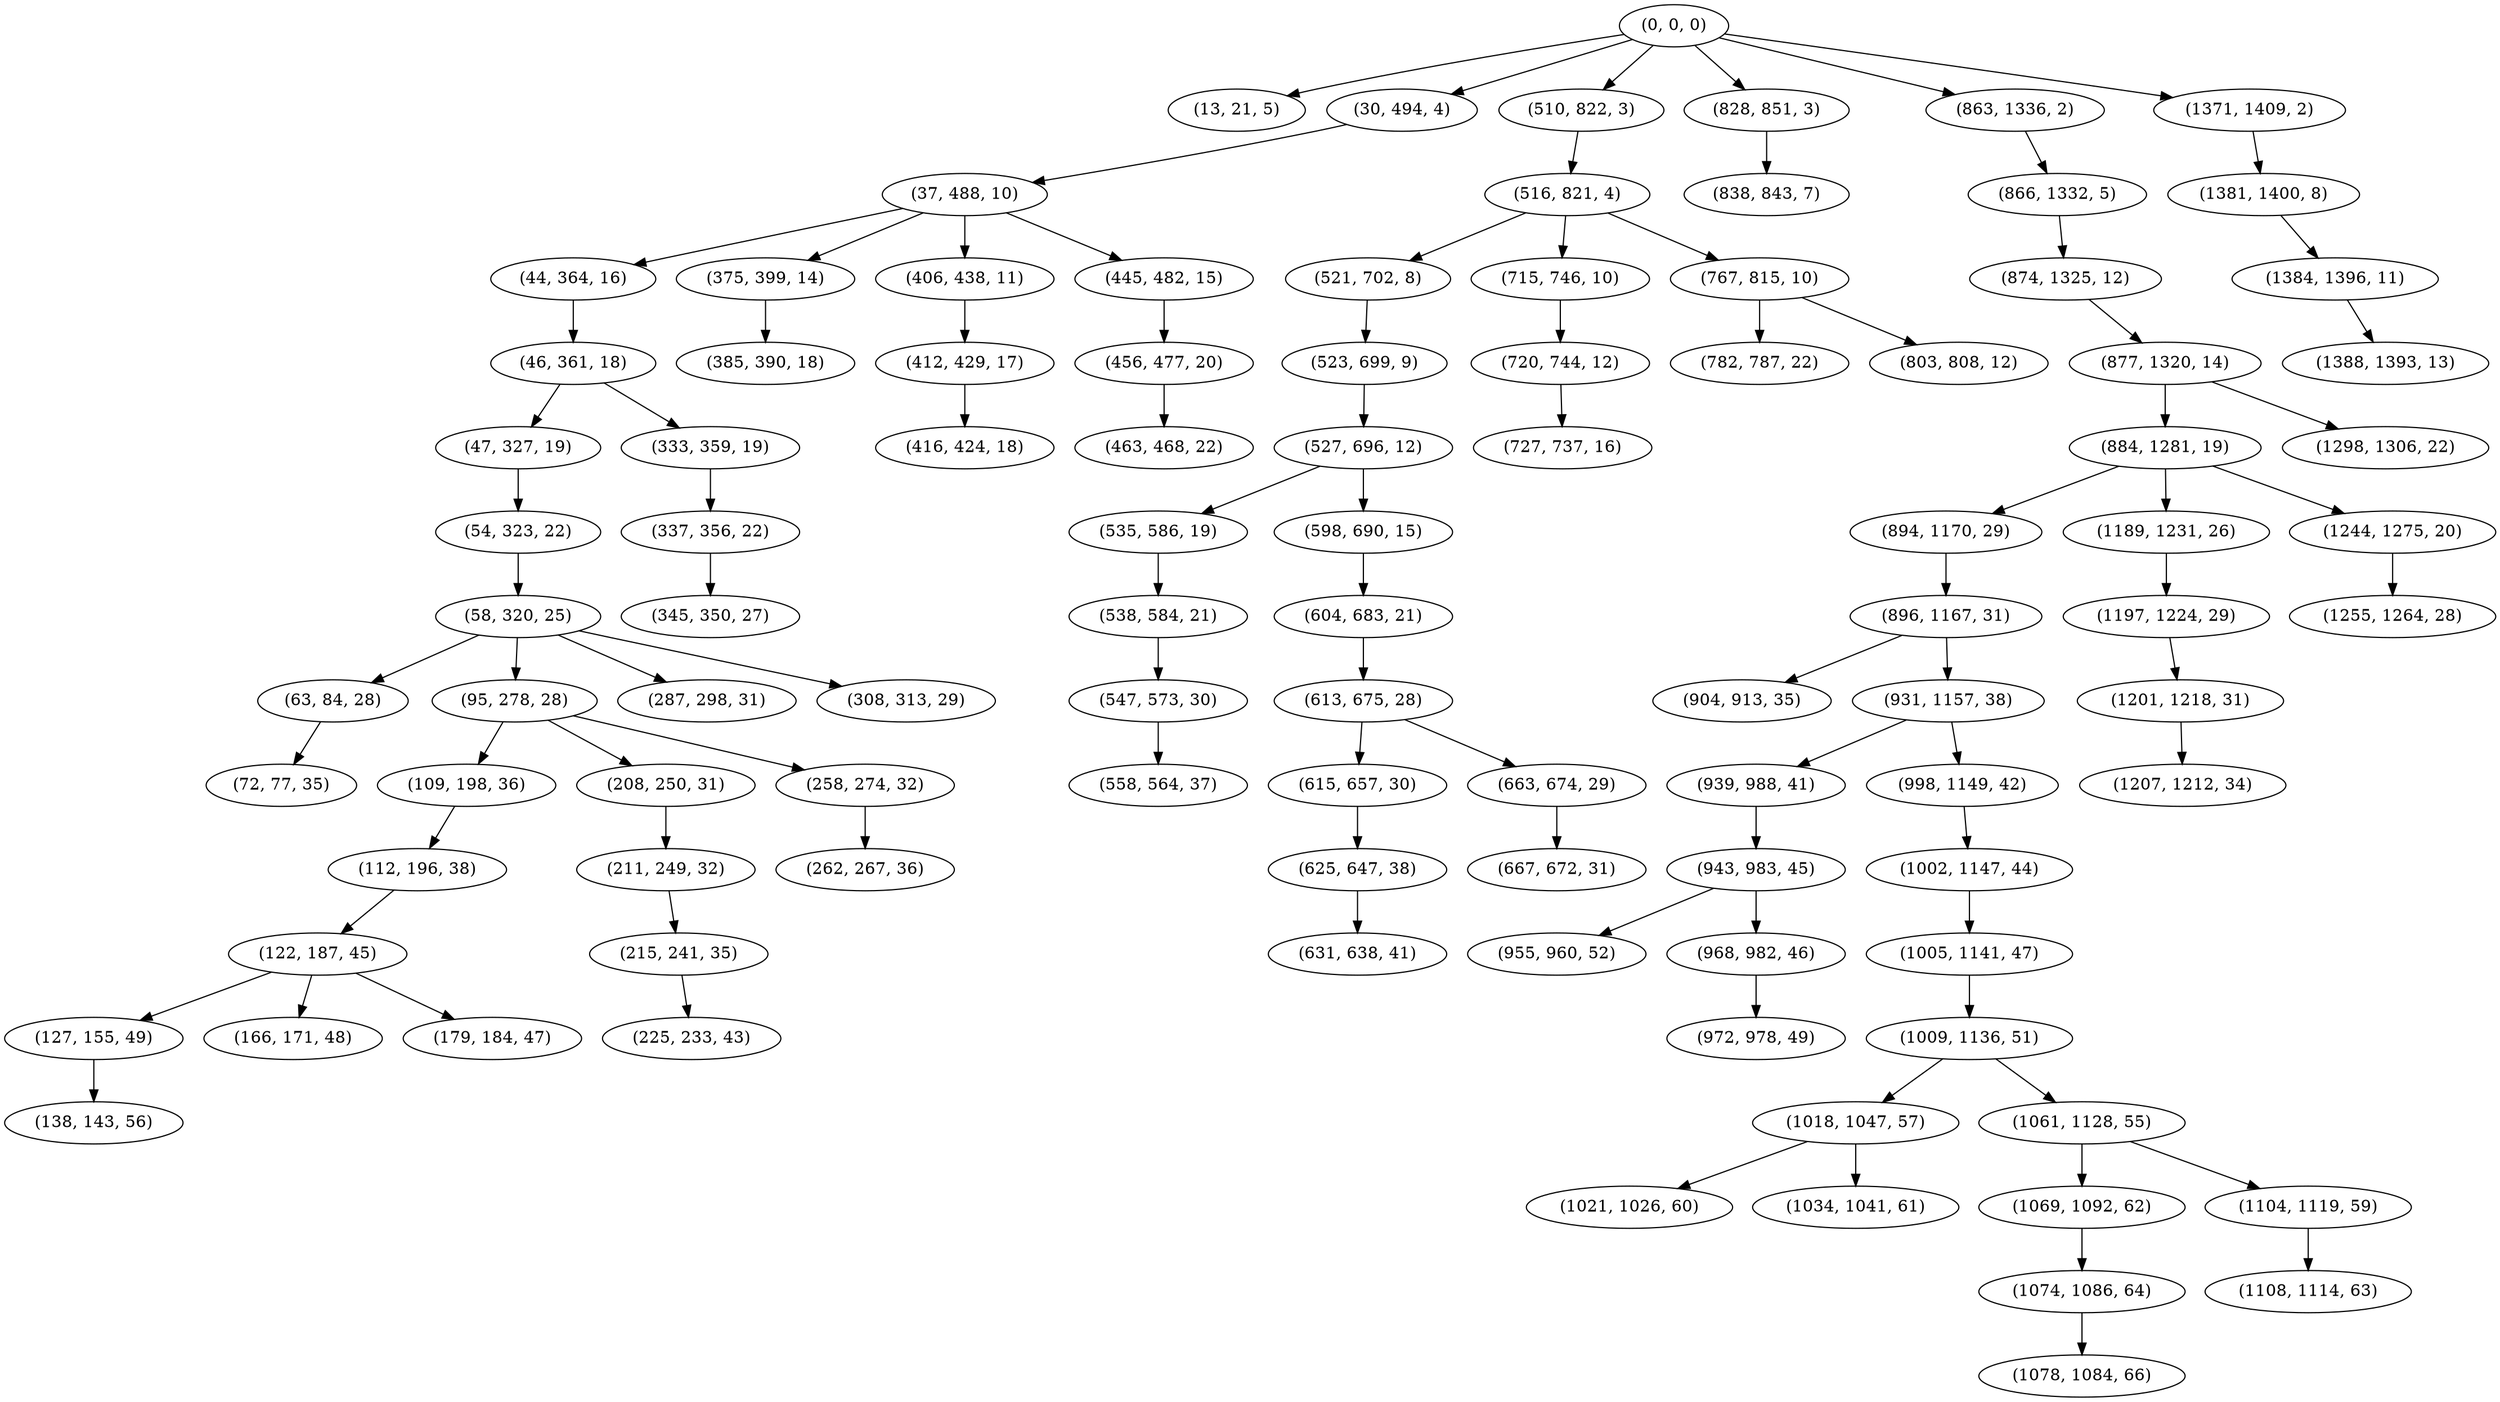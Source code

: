 digraph tree {
    "(0, 0, 0)";
    "(13, 21, 5)";
    "(30, 494, 4)";
    "(37, 488, 10)";
    "(44, 364, 16)";
    "(46, 361, 18)";
    "(47, 327, 19)";
    "(54, 323, 22)";
    "(58, 320, 25)";
    "(63, 84, 28)";
    "(72, 77, 35)";
    "(95, 278, 28)";
    "(109, 198, 36)";
    "(112, 196, 38)";
    "(122, 187, 45)";
    "(127, 155, 49)";
    "(138, 143, 56)";
    "(166, 171, 48)";
    "(179, 184, 47)";
    "(208, 250, 31)";
    "(211, 249, 32)";
    "(215, 241, 35)";
    "(225, 233, 43)";
    "(258, 274, 32)";
    "(262, 267, 36)";
    "(287, 298, 31)";
    "(308, 313, 29)";
    "(333, 359, 19)";
    "(337, 356, 22)";
    "(345, 350, 27)";
    "(375, 399, 14)";
    "(385, 390, 18)";
    "(406, 438, 11)";
    "(412, 429, 17)";
    "(416, 424, 18)";
    "(445, 482, 15)";
    "(456, 477, 20)";
    "(463, 468, 22)";
    "(510, 822, 3)";
    "(516, 821, 4)";
    "(521, 702, 8)";
    "(523, 699, 9)";
    "(527, 696, 12)";
    "(535, 586, 19)";
    "(538, 584, 21)";
    "(547, 573, 30)";
    "(558, 564, 37)";
    "(598, 690, 15)";
    "(604, 683, 21)";
    "(613, 675, 28)";
    "(615, 657, 30)";
    "(625, 647, 38)";
    "(631, 638, 41)";
    "(663, 674, 29)";
    "(667, 672, 31)";
    "(715, 746, 10)";
    "(720, 744, 12)";
    "(727, 737, 16)";
    "(767, 815, 10)";
    "(782, 787, 22)";
    "(803, 808, 12)";
    "(828, 851, 3)";
    "(838, 843, 7)";
    "(863, 1336, 2)";
    "(866, 1332, 5)";
    "(874, 1325, 12)";
    "(877, 1320, 14)";
    "(884, 1281, 19)";
    "(894, 1170, 29)";
    "(896, 1167, 31)";
    "(904, 913, 35)";
    "(931, 1157, 38)";
    "(939, 988, 41)";
    "(943, 983, 45)";
    "(955, 960, 52)";
    "(968, 982, 46)";
    "(972, 978, 49)";
    "(998, 1149, 42)";
    "(1002, 1147, 44)";
    "(1005, 1141, 47)";
    "(1009, 1136, 51)";
    "(1018, 1047, 57)";
    "(1021, 1026, 60)";
    "(1034, 1041, 61)";
    "(1061, 1128, 55)";
    "(1069, 1092, 62)";
    "(1074, 1086, 64)";
    "(1078, 1084, 66)";
    "(1104, 1119, 59)";
    "(1108, 1114, 63)";
    "(1189, 1231, 26)";
    "(1197, 1224, 29)";
    "(1201, 1218, 31)";
    "(1207, 1212, 34)";
    "(1244, 1275, 20)";
    "(1255, 1264, 28)";
    "(1298, 1306, 22)";
    "(1371, 1409, 2)";
    "(1381, 1400, 8)";
    "(1384, 1396, 11)";
    "(1388, 1393, 13)";
    "(0, 0, 0)" -> "(13, 21, 5)";
    "(0, 0, 0)" -> "(30, 494, 4)";
    "(0, 0, 0)" -> "(510, 822, 3)";
    "(0, 0, 0)" -> "(828, 851, 3)";
    "(0, 0, 0)" -> "(863, 1336, 2)";
    "(0, 0, 0)" -> "(1371, 1409, 2)";
    "(30, 494, 4)" -> "(37, 488, 10)";
    "(37, 488, 10)" -> "(44, 364, 16)";
    "(37, 488, 10)" -> "(375, 399, 14)";
    "(37, 488, 10)" -> "(406, 438, 11)";
    "(37, 488, 10)" -> "(445, 482, 15)";
    "(44, 364, 16)" -> "(46, 361, 18)";
    "(46, 361, 18)" -> "(47, 327, 19)";
    "(46, 361, 18)" -> "(333, 359, 19)";
    "(47, 327, 19)" -> "(54, 323, 22)";
    "(54, 323, 22)" -> "(58, 320, 25)";
    "(58, 320, 25)" -> "(63, 84, 28)";
    "(58, 320, 25)" -> "(95, 278, 28)";
    "(58, 320, 25)" -> "(287, 298, 31)";
    "(58, 320, 25)" -> "(308, 313, 29)";
    "(63, 84, 28)" -> "(72, 77, 35)";
    "(95, 278, 28)" -> "(109, 198, 36)";
    "(95, 278, 28)" -> "(208, 250, 31)";
    "(95, 278, 28)" -> "(258, 274, 32)";
    "(109, 198, 36)" -> "(112, 196, 38)";
    "(112, 196, 38)" -> "(122, 187, 45)";
    "(122, 187, 45)" -> "(127, 155, 49)";
    "(122, 187, 45)" -> "(166, 171, 48)";
    "(122, 187, 45)" -> "(179, 184, 47)";
    "(127, 155, 49)" -> "(138, 143, 56)";
    "(208, 250, 31)" -> "(211, 249, 32)";
    "(211, 249, 32)" -> "(215, 241, 35)";
    "(215, 241, 35)" -> "(225, 233, 43)";
    "(258, 274, 32)" -> "(262, 267, 36)";
    "(333, 359, 19)" -> "(337, 356, 22)";
    "(337, 356, 22)" -> "(345, 350, 27)";
    "(375, 399, 14)" -> "(385, 390, 18)";
    "(406, 438, 11)" -> "(412, 429, 17)";
    "(412, 429, 17)" -> "(416, 424, 18)";
    "(445, 482, 15)" -> "(456, 477, 20)";
    "(456, 477, 20)" -> "(463, 468, 22)";
    "(510, 822, 3)" -> "(516, 821, 4)";
    "(516, 821, 4)" -> "(521, 702, 8)";
    "(516, 821, 4)" -> "(715, 746, 10)";
    "(516, 821, 4)" -> "(767, 815, 10)";
    "(521, 702, 8)" -> "(523, 699, 9)";
    "(523, 699, 9)" -> "(527, 696, 12)";
    "(527, 696, 12)" -> "(535, 586, 19)";
    "(527, 696, 12)" -> "(598, 690, 15)";
    "(535, 586, 19)" -> "(538, 584, 21)";
    "(538, 584, 21)" -> "(547, 573, 30)";
    "(547, 573, 30)" -> "(558, 564, 37)";
    "(598, 690, 15)" -> "(604, 683, 21)";
    "(604, 683, 21)" -> "(613, 675, 28)";
    "(613, 675, 28)" -> "(615, 657, 30)";
    "(613, 675, 28)" -> "(663, 674, 29)";
    "(615, 657, 30)" -> "(625, 647, 38)";
    "(625, 647, 38)" -> "(631, 638, 41)";
    "(663, 674, 29)" -> "(667, 672, 31)";
    "(715, 746, 10)" -> "(720, 744, 12)";
    "(720, 744, 12)" -> "(727, 737, 16)";
    "(767, 815, 10)" -> "(782, 787, 22)";
    "(767, 815, 10)" -> "(803, 808, 12)";
    "(828, 851, 3)" -> "(838, 843, 7)";
    "(863, 1336, 2)" -> "(866, 1332, 5)";
    "(866, 1332, 5)" -> "(874, 1325, 12)";
    "(874, 1325, 12)" -> "(877, 1320, 14)";
    "(877, 1320, 14)" -> "(884, 1281, 19)";
    "(877, 1320, 14)" -> "(1298, 1306, 22)";
    "(884, 1281, 19)" -> "(894, 1170, 29)";
    "(884, 1281, 19)" -> "(1189, 1231, 26)";
    "(884, 1281, 19)" -> "(1244, 1275, 20)";
    "(894, 1170, 29)" -> "(896, 1167, 31)";
    "(896, 1167, 31)" -> "(904, 913, 35)";
    "(896, 1167, 31)" -> "(931, 1157, 38)";
    "(931, 1157, 38)" -> "(939, 988, 41)";
    "(931, 1157, 38)" -> "(998, 1149, 42)";
    "(939, 988, 41)" -> "(943, 983, 45)";
    "(943, 983, 45)" -> "(955, 960, 52)";
    "(943, 983, 45)" -> "(968, 982, 46)";
    "(968, 982, 46)" -> "(972, 978, 49)";
    "(998, 1149, 42)" -> "(1002, 1147, 44)";
    "(1002, 1147, 44)" -> "(1005, 1141, 47)";
    "(1005, 1141, 47)" -> "(1009, 1136, 51)";
    "(1009, 1136, 51)" -> "(1018, 1047, 57)";
    "(1009, 1136, 51)" -> "(1061, 1128, 55)";
    "(1018, 1047, 57)" -> "(1021, 1026, 60)";
    "(1018, 1047, 57)" -> "(1034, 1041, 61)";
    "(1061, 1128, 55)" -> "(1069, 1092, 62)";
    "(1061, 1128, 55)" -> "(1104, 1119, 59)";
    "(1069, 1092, 62)" -> "(1074, 1086, 64)";
    "(1074, 1086, 64)" -> "(1078, 1084, 66)";
    "(1104, 1119, 59)" -> "(1108, 1114, 63)";
    "(1189, 1231, 26)" -> "(1197, 1224, 29)";
    "(1197, 1224, 29)" -> "(1201, 1218, 31)";
    "(1201, 1218, 31)" -> "(1207, 1212, 34)";
    "(1244, 1275, 20)" -> "(1255, 1264, 28)";
    "(1371, 1409, 2)" -> "(1381, 1400, 8)";
    "(1381, 1400, 8)" -> "(1384, 1396, 11)";
    "(1384, 1396, 11)" -> "(1388, 1393, 13)";
}
